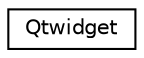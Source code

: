 digraph "Graphical Class Hierarchy"
{
  edge [fontname="Helvetica",fontsize="10",labelfontname="Helvetica",labelfontsize="10"];
  node [fontname="Helvetica",fontsize="10",shape=record];
  rankdir="LR";
  Node0 [label="Qtwidget",height=0.2,width=0.4,color="black", fillcolor="white", style="filled",URL="$class_qtwidget.html"];
}
